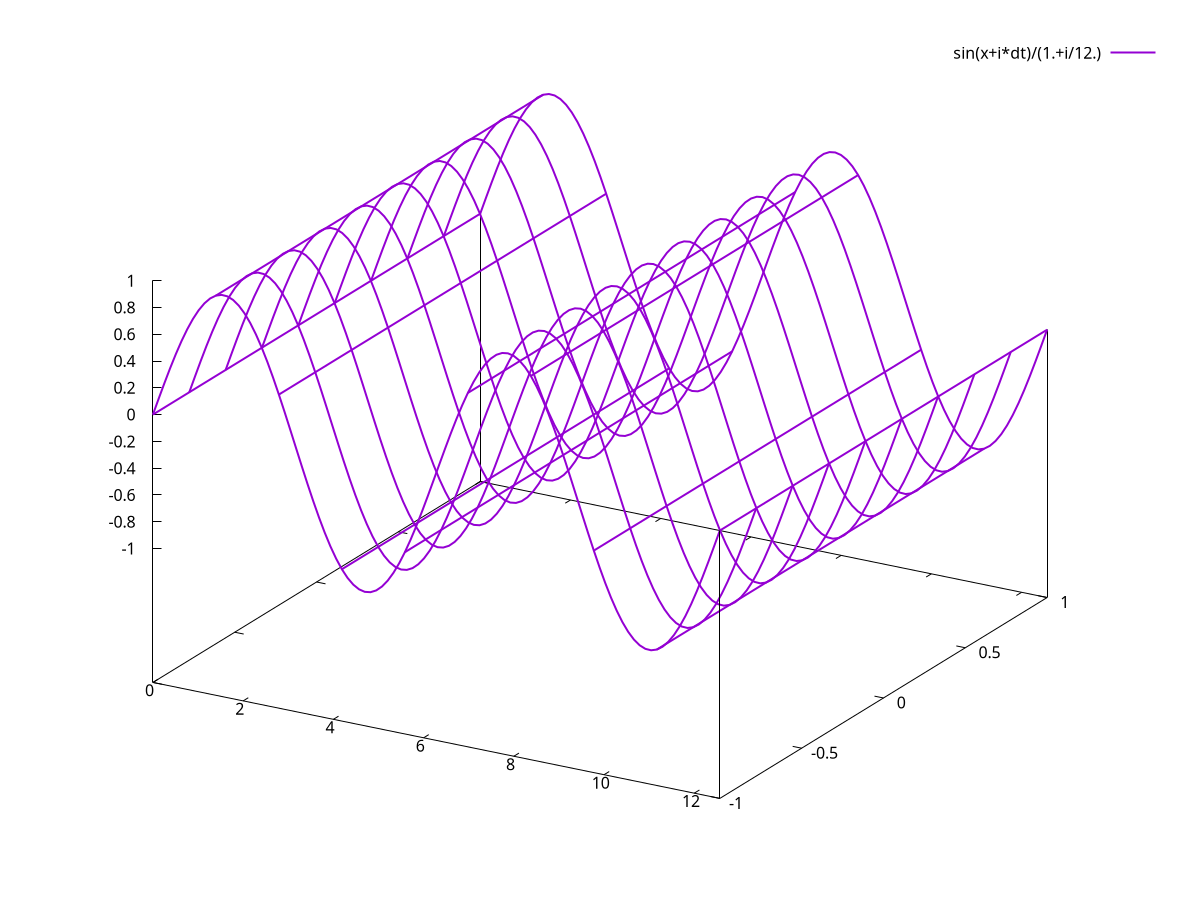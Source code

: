 reset
set terminal gif animate delay 4
set output "phys381movie.gif"
n=24 #n frame
dt=2*pi/n
set xrange[0:4*pi]
set yrange[-1:1]
print pi
do for [i=0:n]{
splot sin(x+i*dt)/(1.+i/12.) lc 25 lw 2
}
